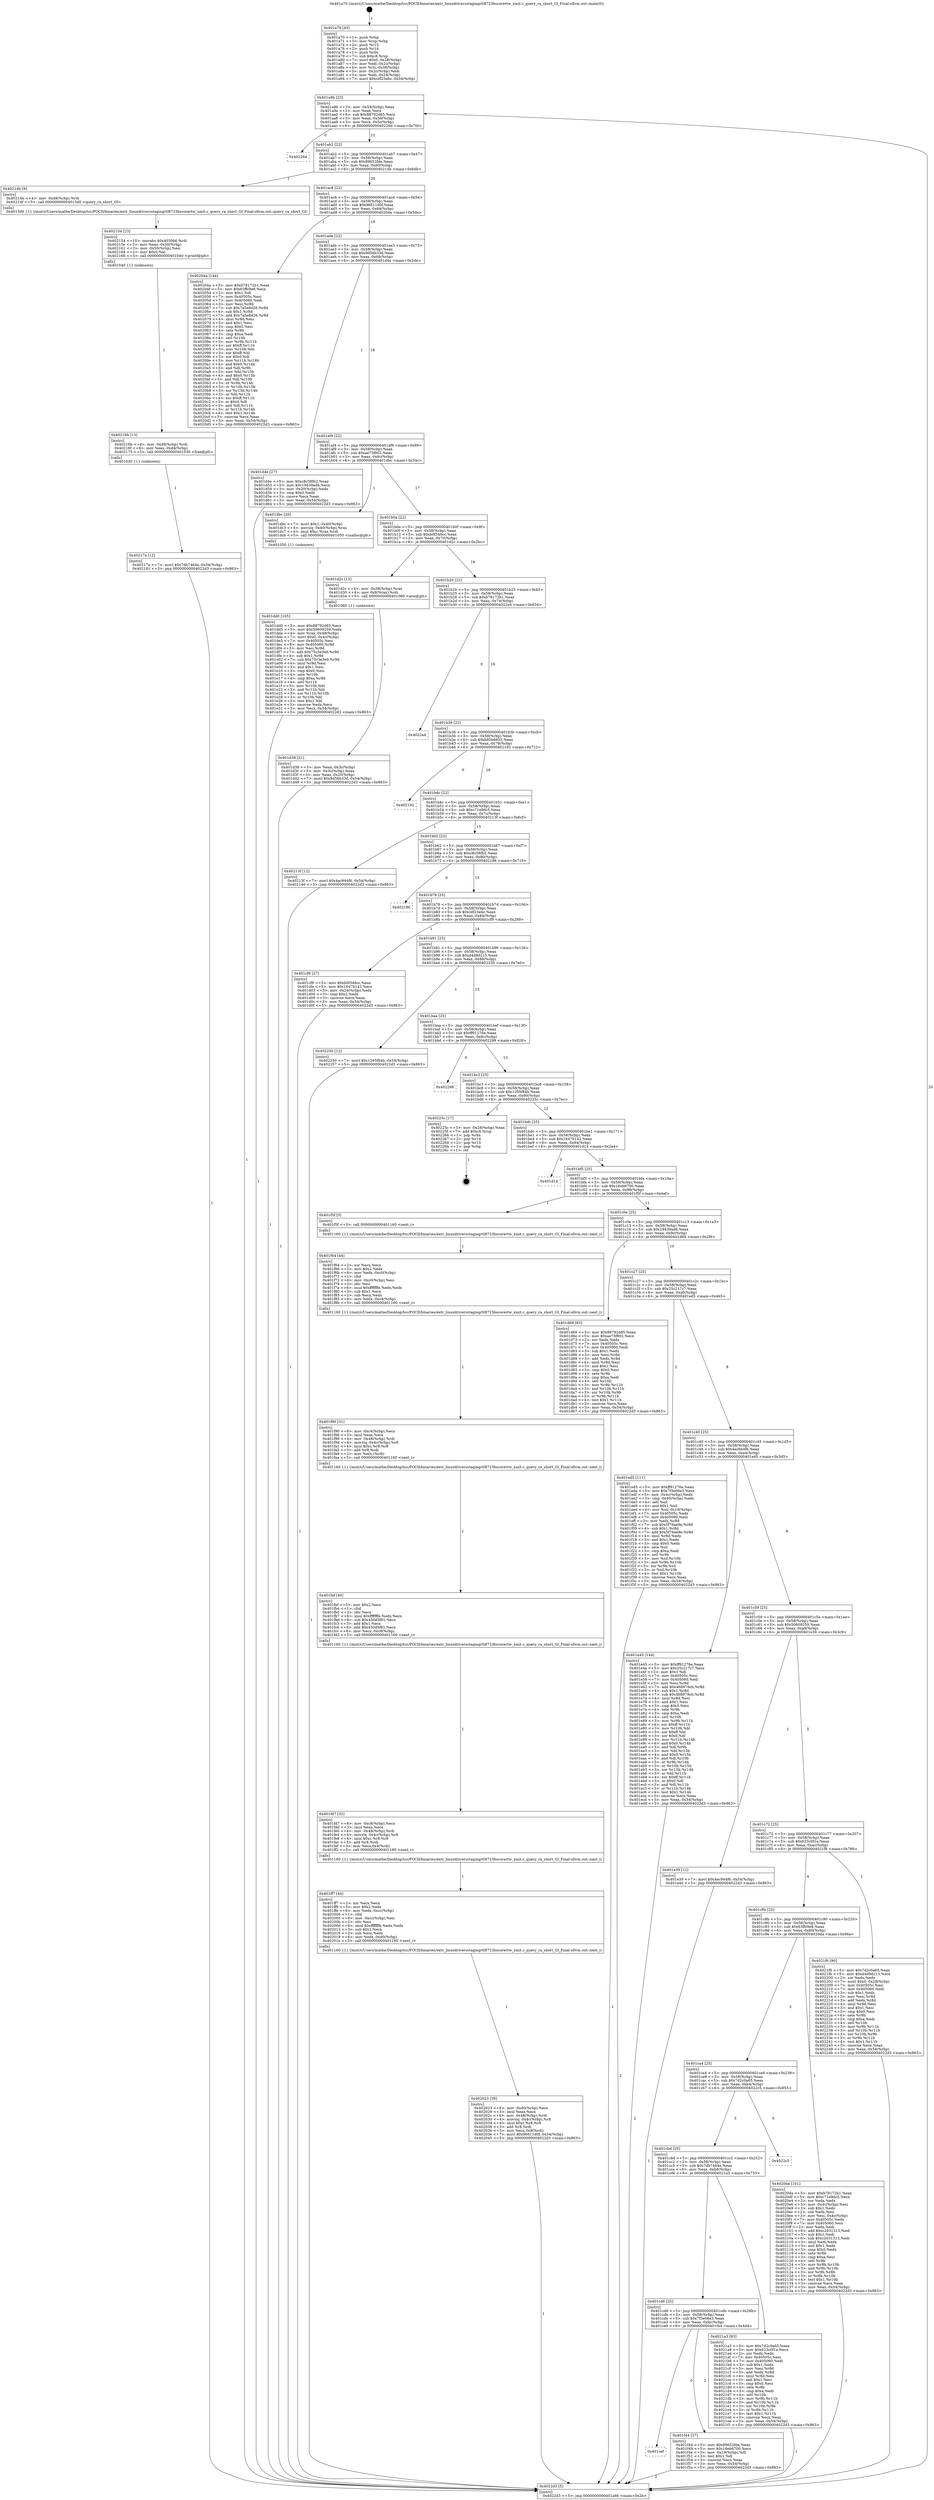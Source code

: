 digraph "0x401a70" {
  label = "0x401a70 (/mnt/c/Users/mathe/Desktop/tcc/POCII/binaries/extr_linuxdriversstagingrtl8723bscorertw_xmit.c_query_ra_short_GI_Final-ollvm.out::main(0))"
  labelloc = "t"
  node[shape=record]

  Entry [label="",width=0.3,height=0.3,shape=circle,fillcolor=black,style=filled]
  "0x401a9b" [label="{
     0x401a9b [23]\l
     | [instrs]\l
     &nbsp;&nbsp;0x401a9b \<+3\>: mov -0x54(%rbp),%eax\l
     &nbsp;&nbsp;0x401a9e \<+2\>: mov %eax,%ecx\l
     &nbsp;&nbsp;0x401aa0 \<+6\>: sub $0x88792d85,%ecx\l
     &nbsp;&nbsp;0x401aa6 \<+3\>: mov %eax,-0x58(%rbp)\l
     &nbsp;&nbsp;0x401aa9 \<+3\>: mov %ecx,-0x5c(%rbp)\l
     &nbsp;&nbsp;0x401aac \<+6\>: je 000000000040226d \<main+0x7fd\>\l
  }"]
  "0x40226d" [label="{
     0x40226d\l
  }", style=dashed]
  "0x401ab2" [label="{
     0x401ab2 [22]\l
     | [instrs]\l
     &nbsp;&nbsp;0x401ab2 \<+5\>: jmp 0000000000401ab7 \<main+0x47\>\l
     &nbsp;&nbsp;0x401ab7 \<+3\>: mov -0x58(%rbp),%eax\l
     &nbsp;&nbsp;0x401aba \<+5\>: sub $0x89652fde,%eax\l
     &nbsp;&nbsp;0x401abf \<+3\>: mov %eax,-0x60(%rbp)\l
     &nbsp;&nbsp;0x401ac2 \<+6\>: je 000000000040214b \<main+0x6db\>\l
  }"]
  Exit [label="",width=0.3,height=0.3,shape=circle,fillcolor=black,style=filled,peripheries=2]
  "0x40214b" [label="{
     0x40214b [9]\l
     | [instrs]\l
     &nbsp;&nbsp;0x40214b \<+4\>: mov -0x48(%rbp),%rdi\l
     &nbsp;&nbsp;0x40214f \<+5\>: call 00000000004015d0 \<query_ra_short_GI\>\l
     | [calls]\l
     &nbsp;&nbsp;0x4015d0 \{1\} (/mnt/c/Users/mathe/Desktop/tcc/POCII/binaries/extr_linuxdriversstagingrtl8723bscorertw_xmit.c_query_ra_short_GI_Final-ollvm.out::query_ra_short_GI)\l
  }"]
  "0x401ac8" [label="{
     0x401ac8 [22]\l
     | [instrs]\l
     &nbsp;&nbsp;0x401ac8 \<+5\>: jmp 0000000000401acd \<main+0x5d\>\l
     &nbsp;&nbsp;0x401acd \<+3\>: mov -0x58(%rbp),%eax\l
     &nbsp;&nbsp;0x401ad0 \<+5\>: sub $0x96611d0f,%eax\l
     &nbsp;&nbsp;0x401ad5 \<+3\>: mov %eax,-0x64(%rbp)\l
     &nbsp;&nbsp;0x401ad8 \<+6\>: je 000000000040204a \<main+0x5da\>\l
  }"]
  "0x40217a" [label="{
     0x40217a [12]\l
     | [instrs]\l
     &nbsp;&nbsp;0x40217a \<+7\>: movl $0x7db7464e,-0x54(%rbp)\l
     &nbsp;&nbsp;0x402181 \<+5\>: jmp 00000000004022d3 \<main+0x863\>\l
  }"]
  "0x40204a" [label="{
     0x40204a [144]\l
     | [instrs]\l
     &nbsp;&nbsp;0x40204a \<+5\>: mov $0xb78172b1,%eax\l
     &nbsp;&nbsp;0x40204f \<+5\>: mov $0x63ffc9e8,%ecx\l
     &nbsp;&nbsp;0x402054 \<+2\>: mov $0x1,%dl\l
     &nbsp;&nbsp;0x402056 \<+7\>: mov 0x40505c,%esi\l
     &nbsp;&nbsp;0x40205d \<+7\>: mov 0x405060,%edi\l
     &nbsp;&nbsp;0x402064 \<+3\>: mov %esi,%r8d\l
     &nbsp;&nbsp;0x402067 \<+7\>: sub $0x7a5e8d26,%r8d\l
     &nbsp;&nbsp;0x40206e \<+4\>: sub $0x1,%r8d\l
     &nbsp;&nbsp;0x402072 \<+7\>: add $0x7a5e8d26,%r8d\l
     &nbsp;&nbsp;0x402079 \<+4\>: imul %r8d,%esi\l
     &nbsp;&nbsp;0x40207d \<+3\>: and $0x1,%esi\l
     &nbsp;&nbsp;0x402080 \<+3\>: cmp $0x0,%esi\l
     &nbsp;&nbsp;0x402083 \<+4\>: sete %r9b\l
     &nbsp;&nbsp;0x402087 \<+3\>: cmp $0xa,%edi\l
     &nbsp;&nbsp;0x40208a \<+4\>: setl %r10b\l
     &nbsp;&nbsp;0x40208e \<+3\>: mov %r9b,%r11b\l
     &nbsp;&nbsp;0x402091 \<+4\>: xor $0xff,%r11b\l
     &nbsp;&nbsp;0x402095 \<+3\>: mov %r10b,%bl\l
     &nbsp;&nbsp;0x402098 \<+3\>: xor $0xff,%bl\l
     &nbsp;&nbsp;0x40209b \<+3\>: xor $0x0,%dl\l
     &nbsp;&nbsp;0x40209e \<+3\>: mov %r11b,%r14b\l
     &nbsp;&nbsp;0x4020a1 \<+4\>: and $0x0,%r14b\l
     &nbsp;&nbsp;0x4020a5 \<+3\>: and %dl,%r9b\l
     &nbsp;&nbsp;0x4020a8 \<+3\>: mov %bl,%r15b\l
     &nbsp;&nbsp;0x4020ab \<+4\>: and $0x0,%r15b\l
     &nbsp;&nbsp;0x4020af \<+3\>: and %dl,%r10b\l
     &nbsp;&nbsp;0x4020b2 \<+3\>: or %r9b,%r14b\l
     &nbsp;&nbsp;0x4020b5 \<+3\>: or %r10b,%r15b\l
     &nbsp;&nbsp;0x4020b8 \<+3\>: xor %r15b,%r14b\l
     &nbsp;&nbsp;0x4020bb \<+3\>: or %bl,%r11b\l
     &nbsp;&nbsp;0x4020be \<+4\>: xor $0xff,%r11b\l
     &nbsp;&nbsp;0x4020c2 \<+3\>: or $0x0,%dl\l
     &nbsp;&nbsp;0x4020c5 \<+3\>: and %dl,%r11b\l
     &nbsp;&nbsp;0x4020c8 \<+3\>: or %r11b,%r14b\l
     &nbsp;&nbsp;0x4020cb \<+4\>: test $0x1,%r14b\l
     &nbsp;&nbsp;0x4020cf \<+3\>: cmovne %ecx,%eax\l
     &nbsp;&nbsp;0x4020d2 \<+3\>: mov %eax,-0x54(%rbp)\l
     &nbsp;&nbsp;0x4020d5 \<+5\>: jmp 00000000004022d3 \<main+0x863\>\l
  }"]
  "0x401ade" [label="{
     0x401ade [22]\l
     | [instrs]\l
     &nbsp;&nbsp;0x401ade \<+5\>: jmp 0000000000401ae3 \<main+0x73\>\l
     &nbsp;&nbsp;0x401ae3 \<+3\>: mov -0x58(%rbp),%eax\l
     &nbsp;&nbsp;0x401ae6 \<+5\>: sub $0x9d56b33d,%eax\l
     &nbsp;&nbsp;0x401aeb \<+3\>: mov %eax,-0x68(%rbp)\l
     &nbsp;&nbsp;0x401aee \<+6\>: je 0000000000401d4e \<main+0x2de\>\l
  }"]
  "0x40216b" [label="{
     0x40216b [15]\l
     | [instrs]\l
     &nbsp;&nbsp;0x40216b \<+4\>: mov -0x48(%rbp),%rdi\l
     &nbsp;&nbsp;0x40216f \<+6\>: mov %eax,-0xd4(%rbp)\l
     &nbsp;&nbsp;0x402175 \<+5\>: call 0000000000401030 \<free@plt\>\l
     | [calls]\l
     &nbsp;&nbsp;0x401030 \{1\} (unknown)\l
  }"]
  "0x401d4e" [label="{
     0x401d4e [27]\l
     | [instrs]\l
     &nbsp;&nbsp;0x401d4e \<+5\>: mov $0xc8c58fb2,%eax\l
     &nbsp;&nbsp;0x401d53 \<+5\>: mov $0x19439ad6,%ecx\l
     &nbsp;&nbsp;0x401d58 \<+3\>: mov -0x20(%rbp),%edx\l
     &nbsp;&nbsp;0x401d5b \<+3\>: cmp $0x0,%edx\l
     &nbsp;&nbsp;0x401d5e \<+3\>: cmove %ecx,%eax\l
     &nbsp;&nbsp;0x401d61 \<+3\>: mov %eax,-0x54(%rbp)\l
     &nbsp;&nbsp;0x401d64 \<+5\>: jmp 00000000004022d3 \<main+0x863\>\l
  }"]
  "0x401af4" [label="{
     0x401af4 [22]\l
     | [instrs]\l
     &nbsp;&nbsp;0x401af4 \<+5\>: jmp 0000000000401af9 \<main+0x89\>\l
     &nbsp;&nbsp;0x401af9 \<+3\>: mov -0x58(%rbp),%eax\l
     &nbsp;&nbsp;0x401afc \<+5\>: sub $0xae73f802,%eax\l
     &nbsp;&nbsp;0x401b01 \<+3\>: mov %eax,-0x6c(%rbp)\l
     &nbsp;&nbsp;0x401b04 \<+6\>: je 0000000000401dbc \<main+0x34c\>\l
  }"]
  "0x402154" [label="{
     0x402154 [23]\l
     | [instrs]\l
     &nbsp;&nbsp;0x402154 \<+10\>: movabs $0x4030b6,%rdi\l
     &nbsp;&nbsp;0x40215e \<+3\>: mov %eax,-0x50(%rbp)\l
     &nbsp;&nbsp;0x402161 \<+3\>: mov -0x50(%rbp),%esi\l
     &nbsp;&nbsp;0x402164 \<+2\>: mov $0x0,%al\l
     &nbsp;&nbsp;0x402166 \<+5\>: call 0000000000401040 \<printf@plt\>\l
     | [calls]\l
     &nbsp;&nbsp;0x401040 \{1\} (unknown)\l
  }"]
  "0x401dbc" [label="{
     0x401dbc [20]\l
     | [instrs]\l
     &nbsp;&nbsp;0x401dbc \<+7\>: movl $0x1,-0x40(%rbp)\l
     &nbsp;&nbsp;0x401dc3 \<+4\>: movslq -0x40(%rbp),%rax\l
     &nbsp;&nbsp;0x401dc7 \<+4\>: imul $0xc,%rax,%rdi\l
     &nbsp;&nbsp;0x401dcb \<+5\>: call 0000000000401050 \<malloc@plt\>\l
     | [calls]\l
     &nbsp;&nbsp;0x401050 \{1\} (unknown)\l
  }"]
  "0x401b0a" [label="{
     0x401b0a [22]\l
     | [instrs]\l
     &nbsp;&nbsp;0x401b0a \<+5\>: jmp 0000000000401b0f \<main+0x9f\>\l
     &nbsp;&nbsp;0x401b0f \<+3\>: mov -0x58(%rbp),%eax\l
     &nbsp;&nbsp;0x401b12 \<+5\>: sub $0xb0f346cc,%eax\l
     &nbsp;&nbsp;0x401b17 \<+3\>: mov %eax,-0x70(%rbp)\l
     &nbsp;&nbsp;0x401b1a \<+6\>: je 0000000000401d2c \<main+0x2bc\>\l
  }"]
  "0x402023" [label="{
     0x402023 [39]\l
     | [instrs]\l
     &nbsp;&nbsp;0x402023 \<+6\>: mov -0xd0(%rbp),%ecx\l
     &nbsp;&nbsp;0x402029 \<+3\>: imul %eax,%ecx\l
     &nbsp;&nbsp;0x40202c \<+4\>: mov -0x48(%rbp),%rdi\l
     &nbsp;&nbsp;0x402030 \<+4\>: movslq -0x4c(%rbp),%r8\l
     &nbsp;&nbsp;0x402034 \<+4\>: imul $0xc,%r8,%r8\l
     &nbsp;&nbsp;0x402038 \<+3\>: add %r8,%rdi\l
     &nbsp;&nbsp;0x40203b \<+3\>: mov %ecx,0x8(%rdi)\l
     &nbsp;&nbsp;0x40203e \<+7\>: movl $0x96611d0f,-0x54(%rbp)\l
     &nbsp;&nbsp;0x402045 \<+5\>: jmp 00000000004022d3 \<main+0x863\>\l
  }"]
  "0x401d2c" [label="{
     0x401d2c [13]\l
     | [instrs]\l
     &nbsp;&nbsp;0x401d2c \<+4\>: mov -0x38(%rbp),%rax\l
     &nbsp;&nbsp;0x401d30 \<+4\>: mov 0x8(%rax),%rdi\l
     &nbsp;&nbsp;0x401d34 \<+5\>: call 0000000000401060 \<atoi@plt\>\l
     | [calls]\l
     &nbsp;&nbsp;0x401060 \{1\} (unknown)\l
  }"]
  "0x401b20" [label="{
     0x401b20 [22]\l
     | [instrs]\l
     &nbsp;&nbsp;0x401b20 \<+5\>: jmp 0000000000401b25 \<main+0xb5\>\l
     &nbsp;&nbsp;0x401b25 \<+3\>: mov -0x58(%rbp),%eax\l
     &nbsp;&nbsp;0x401b28 \<+5\>: sub $0xb78172b1,%eax\l
     &nbsp;&nbsp;0x401b2d \<+3\>: mov %eax,-0x74(%rbp)\l
     &nbsp;&nbsp;0x401b30 \<+6\>: je 00000000004022a4 \<main+0x834\>\l
  }"]
  "0x401ff7" [label="{
     0x401ff7 [44]\l
     | [instrs]\l
     &nbsp;&nbsp;0x401ff7 \<+2\>: xor %ecx,%ecx\l
     &nbsp;&nbsp;0x401ff9 \<+5\>: mov $0x2,%edx\l
     &nbsp;&nbsp;0x401ffe \<+6\>: mov %edx,-0xcc(%rbp)\l
     &nbsp;&nbsp;0x402004 \<+1\>: cltd\l
     &nbsp;&nbsp;0x402005 \<+6\>: mov -0xcc(%rbp),%esi\l
     &nbsp;&nbsp;0x40200b \<+2\>: idiv %esi\l
     &nbsp;&nbsp;0x40200d \<+6\>: imul $0xfffffffe,%edx,%edx\l
     &nbsp;&nbsp;0x402013 \<+3\>: sub $0x1,%ecx\l
     &nbsp;&nbsp;0x402016 \<+2\>: sub %ecx,%edx\l
     &nbsp;&nbsp;0x402018 \<+6\>: mov %edx,-0xd0(%rbp)\l
     &nbsp;&nbsp;0x40201e \<+5\>: call 0000000000401160 \<next_i\>\l
     | [calls]\l
     &nbsp;&nbsp;0x401160 \{1\} (/mnt/c/Users/mathe/Desktop/tcc/POCII/binaries/extr_linuxdriversstagingrtl8723bscorertw_xmit.c_query_ra_short_GI_Final-ollvm.out::next_i)\l
  }"]
  "0x4022a4" [label="{
     0x4022a4\l
  }", style=dashed]
  "0x401b36" [label="{
     0x401b36 [22]\l
     | [instrs]\l
     &nbsp;&nbsp;0x401b36 \<+5\>: jmp 0000000000401b3b \<main+0xcb\>\l
     &nbsp;&nbsp;0x401b3b \<+3\>: mov -0x58(%rbp),%eax\l
     &nbsp;&nbsp;0x401b3e \<+5\>: sub $0xb85b6653,%eax\l
     &nbsp;&nbsp;0x401b43 \<+3\>: mov %eax,-0x78(%rbp)\l
     &nbsp;&nbsp;0x401b46 \<+6\>: je 0000000000402192 \<main+0x722\>\l
  }"]
  "0x401fd7" [label="{
     0x401fd7 [32]\l
     | [instrs]\l
     &nbsp;&nbsp;0x401fd7 \<+6\>: mov -0xc8(%rbp),%ecx\l
     &nbsp;&nbsp;0x401fdd \<+3\>: imul %eax,%ecx\l
     &nbsp;&nbsp;0x401fe0 \<+4\>: mov -0x48(%rbp),%rdi\l
     &nbsp;&nbsp;0x401fe4 \<+4\>: movslq -0x4c(%rbp),%r8\l
     &nbsp;&nbsp;0x401fe8 \<+4\>: imul $0xc,%r8,%r8\l
     &nbsp;&nbsp;0x401fec \<+3\>: add %r8,%rdi\l
     &nbsp;&nbsp;0x401fef \<+3\>: mov %ecx,0x4(%rdi)\l
     &nbsp;&nbsp;0x401ff2 \<+5\>: call 0000000000401160 \<next_i\>\l
     | [calls]\l
     &nbsp;&nbsp;0x401160 \{1\} (/mnt/c/Users/mathe/Desktop/tcc/POCII/binaries/extr_linuxdriversstagingrtl8723bscorertw_xmit.c_query_ra_short_GI_Final-ollvm.out::next_i)\l
  }"]
  "0x402192" [label="{
     0x402192\l
  }", style=dashed]
  "0x401b4c" [label="{
     0x401b4c [22]\l
     | [instrs]\l
     &nbsp;&nbsp;0x401b4c \<+5\>: jmp 0000000000401b51 \<main+0xe1\>\l
     &nbsp;&nbsp;0x401b51 \<+3\>: mov -0x58(%rbp),%eax\l
     &nbsp;&nbsp;0x401b54 \<+5\>: sub $0xc71e9dc5,%eax\l
     &nbsp;&nbsp;0x401b59 \<+3\>: mov %eax,-0x7c(%rbp)\l
     &nbsp;&nbsp;0x401b5c \<+6\>: je 000000000040213f \<main+0x6cf\>\l
  }"]
  "0x401faf" [label="{
     0x401faf [40]\l
     | [instrs]\l
     &nbsp;&nbsp;0x401faf \<+5\>: mov $0x2,%ecx\l
     &nbsp;&nbsp;0x401fb4 \<+1\>: cltd\l
     &nbsp;&nbsp;0x401fb5 \<+2\>: idiv %ecx\l
     &nbsp;&nbsp;0x401fb7 \<+6\>: imul $0xfffffffe,%edx,%ecx\l
     &nbsp;&nbsp;0x401fbd \<+6\>: sub $0x450d5f81,%ecx\l
     &nbsp;&nbsp;0x401fc3 \<+3\>: add $0x1,%ecx\l
     &nbsp;&nbsp;0x401fc6 \<+6\>: add $0x450d5f81,%ecx\l
     &nbsp;&nbsp;0x401fcc \<+6\>: mov %ecx,-0xc8(%rbp)\l
     &nbsp;&nbsp;0x401fd2 \<+5\>: call 0000000000401160 \<next_i\>\l
     | [calls]\l
     &nbsp;&nbsp;0x401160 \{1\} (/mnt/c/Users/mathe/Desktop/tcc/POCII/binaries/extr_linuxdriversstagingrtl8723bscorertw_xmit.c_query_ra_short_GI_Final-ollvm.out::next_i)\l
  }"]
  "0x40213f" [label="{
     0x40213f [12]\l
     | [instrs]\l
     &nbsp;&nbsp;0x40213f \<+7\>: movl $0x4ac944f6,-0x54(%rbp)\l
     &nbsp;&nbsp;0x402146 \<+5\>: jmp 00000000004022d3 \<main+0x863\>\l
  }"]
  "0x401b62" [label="{
     0x401b62 [22]\l
     | [instrs]\l
     &nbsp;&nbsp;0x401b62 \<+5\>: jmp 0000000000401b67 \<main+0xf7\>\l
     &nbsp;&nbsp;0x401b67 \<+3\>: mov -0x58(%rbp),%eax\l
     &nbsp;&nbsp;0x401b6a \<+5\>: sub $0xc8c58fb2,%eax\l
     &nbsp;&nbsp;0x401b6f \<+3\>: mov %eax,-0x80(%rbp)\l
     &nbsp;&nbsp;0x401b72 \<+6\>: je 0000000000402186 \<main+0x716\>\l
  }"]
  "0x401f90" [label="{
     0x401f90 [31]\l
     | [instrs]\l
     &nbsp;&nbsp;0x401f90 \<+6\>: mov -0xc4(%rbp),%ecx\l
     &nbsp;&nbsp;0x401f96 \<+3\>: imul %eax,%ecx\l
     &nbsp;&nbsp;0x401f99 \<+4\>: mov -0x48(%rbp),%rdi\l
     &nbsp;&nbsp;0x401f9d \<+4\>: movslq -0x4c(%rbp),%r8\l
     &nbsp;&nbsp;0x401fa1 \<+4\>: imul $0xc,%r8,%r8\l
     &nbsp;&nbsp;0x401fa5 \<+3\>: add %r8,%rdi\l
     &nbsp;&nbsp;0x401fa8 \<+2\>: mov %ecx,(%rdi)\l
     &nbsp;&nbsp;0x401faa \<+5\>: call 0000000000401160 \<next_i\>\l
     | [calls]\l
     &nbsp;&nbsp;0x401160 \{1\} (/mnt/c/Users/mathe/Desktop/tcc/POCII/binaries/extr_linuxdriversstagingrtl8723bscorertw_xmit.c_query_ra_short_GI_Final-ollvm.out::next_i)\l
  }"]
  "0x402186" [label="{
     0x402186\l
  }", style=dashed]
  "0x401b78" [label="{
     0x401b78 [25]\l
     | [instrs]\l
     &nbsp;&nbsp;0x401b78 \<+5\>: jmp 0000000000401b7d \<main+0x10d\>\l
     &nbsp;&nbsp;0x401b7d \<+3\>: mov -0x58(%rbp),%eax\l
     &nbsp;&nbsp;0x401b80 \<+5\>: sub $0xcdf23ebc,%eax\l
     &nbsp;&nbsp;0x401b85 \<+6\>: mov %eax,-0x84(%rbp)\l
     &nbsp;&nbsp;0x401b8b \<+6\>: je 0000000000401cf9 \<main+0x289\>\l
  }"]
  "0x401f64" [label="{
     0x401f64 [44]\l
     | [instrs]\l
     &nbsp;&nbsp;0x401f64 \<+2\>: xor %ecx,%ecx\l
     &nbsp;&nbsp;0x401f66 \<+5\>: mov $0x2,%edx\l
     &nbsp;&nbsp;0x401f6b \<+6\>: mov %edx,-0xc0(%rbp)\l
     &nbsp;&nbsp;0x401f71 \<+1\>: cltd\l
     &nbsp;&nbsp;0x401f72 \<+6\>: mov -0xc0(%rbp),%esi\l
     &nbsp;&nbsp;0x401f78 \<+2\>: idiv %esi\l
     &nbsp;&nbsp;0x401f7a \<+6\>: imul $0xfffffffe,%edx,%edx\l
     &nbsp;&nbsp;0x401f80 \<+3\>: sub $0x1,%ecx\l
     &nbsp;&nbsp;0x401f83 \<+2\>: sub %ecx,%edx\l
     &nbsp;&nbsp;0x401f85 \<+6\>: mov %edx,-0xc4(%rbp)\l
     &nbsp;&nbsp;0x401f8b \<+5\>: call 0000000000401160 \<next_i\>\l
     | [calls]\l
     &nbsp;&nbsp;0x401160 \{1\} (/mnt/c/Users/mathe/Desktop/tcc/POCII/binaries/extr_linuxdriversstagingrtl8723bscorertw_xmit.c_query_ra_short_GI_Final-ollvm.out::next_i)\l
  }"]
  "0x401cf9" [label="{
     0x401cf9 [27]\l
     | [instrs]\l
     &nbsp;&nbsp;0x401cf9 \<+5\>: mov $0xb0f346cc,%eax\l
     &nbsp;&nbsp;0x401cfe \<+5\>: mov $0x1647b142,%ecx\l
     &nbsp;&nbsp;0x401d03 \<+3\>: mov -0x24(%rbp),%edx\l
     &nbsp;&nbsp;0x401d06 \<+3\>: cmp $0x2,%edx\l
     &nbsp;&nbsp;0x401d09 \<+3\>: cmovne %ecx,%eax\l
     &nbsp;&nbsp;0x401d0c \<+3\>: mov %eax,-0x54(%rbp)\l
     &nbsp;&nbsp;0x401d0f \<+5\>: jmp 00000000004022d3 \<main+0x863\>\l
  }"]
  "0x401b91" [label="{
     0x401b91 [25]\l
     | [instrs]\l
     &nbsp;&nbsp;0x401b91 \<+5\>: jmp 0000000000401b96 \<main+0x126\>\l
     &nbsp;&nbsp;0x401b96 \<+3\>: mov -0x58(%rbp),%eax\l
     &nbsp;&nbsp;0x401b99 \<+5\>: sub $0xd4d9d213,%eax\l
     &nbsp;&nbsp;0x401b9e \<+6\>: mov %eax,-0x88(%rbp)\l
     &nbsp;&nbsp;0x401ba4 \<+6\>: je 0000000000402250 \<main+0x7e0\>\l
  }"]
  "0x4022d3" [label="{
     0x4022d3 [5]\l
     | [instrs]\l
     &nbsp;&nbsp;0x4022d3 \<+5\>: jmp 0000000000401a9b \<main+0x2b\>\l
  }"]
  "0x401a70" [label="{
     0x401a70 [43]\l
     | [instrs]\l
     &nbsp;&nbsp;0x401a70 \<+1\>: push %rbp\l
     &nbsp;&nbsp;0x401a71 \<+3\>: mov %rsp,%rbp\l
     &nbsp;&nbsp;0x401a74 \<+2\>: push %r15\l
     &nbsp;&nbsp;0x401a76 \<+2\>: push %r14\l
     &nbsp;&nbsp;0x401a78 \<+1\>: push %rbx\l
     &nbsp;&nbsp;0x401a79 \<+7\>: sub $0xc8,%rsp\l
     &nbsp;&nbsp;0x401a80 \<+7\>: movl $0x0,-0x28(%rbp)\l
     &nbsp;&nbsp;0x401a87 \<+3\>: mov %edi,-0x2c(%rbp)\l
     &nbsp;&nbsp;0x401a8a \<+4\>: mov %rsi,-0x38(%rbp)\l
     &nbsp;&nbsp;0x401a8e \<+3\>: mov -0x2c(%rbp),%edi\l
     &nbsp;&nbsp;0x401a91 \<+3\>: mov %edi,-0x24(%rbp)\l
     &nbsp;&nbsp;0x401a94 \<+7\>: movl $0xcdf23ebc,-0x54(%rbp)\l
  }"]
  "0x401d39" [label="{
     0x401d39 [21]\l
     | [instrs]\l
     &nbsp;&nbsp;0x401d39 \<+3\>: mov %eax,-0x3c(%rbp)\l
     &nbsp;&nbsp;0x401d3c \<+3\>: mov -0x3c(%rbp),%eax\l
     &nbsp;&nbsp;0x401d3f \<+3\>: mov %eax,-0x20(%rbp)\l
     &nbsp;&nbsp;0x401d42 \<+7\>: movl $0x9d56b33d,-0x54(%rbp)\l
     &nbsp;&nbsp;0x401d49 \<+5\>: jmp 00000000004022d3 \<main+0x863\>\l
  }"]
  "0x401cef" [label="{
     0x401cef\l
  }", style=dashed]
  "0x402250" [label="{
     0x402250 [12]\l
     | [instrs]\l
     &nbsp;&nbsp;0x402250 \<+7\>: movl $0x1295f84b,-0x54(%rbp)\l
     &nbsp;&nbsp;0x402257 \<+5\>: jmp 00000000004022d3 \<main+0x863\>\l
  }"]
  "0x401baa" [label="{
     0x401baa [25]\l
     | [instrs]\l
     &nbsp;&nbsp;0x401baa \<+5\>: jmp 0000000000401baf \<main+0x13f\>\l
     &nbsp;&nbsp;0x401baf \<+3\>: mov -0x58(%rbp),%eax\l
     &nbsp;&nbsp;0x401bb2 \<+5\>: sub $0xff91276e,%eax\l
     &nbsp;&nbsp;0x401bb7 \<+6\>: mov %eax,-0x8c(%rbp)\l
     &nbsp;&nbsp;0x401bbd \<+6\>: je 0000000000402298 \<main+0x828\>\l
  }"]
  "0x401f44" [label="{
     0x401f44 [27]\l
     | [instrs]\l
     &nbsp;&nbsp;0x401f44 \<+5\>: mov $0x89652fde,%eax\l
     &nbsp;&nbsp;0x401f49 \<+5\>: mov $0x16eb6700,%ecx\l
     &nbsp;&nbsp;0x401f4e \<+3\>: mov -0x19(%rbp),%dl\l
     &nbsp;&nbsp;0x401f51 \<+3\>: test $0x1,%dl\l
     &nbsp;&nbsp;0x401f54 \<+3\>: cmovne %ecx,%eax\l
     &nbsp;&nbsp;0x401f57 \<+3\>: mov %eax,-0x54(%rbp)\l
     &nbsp;&nbsp;0x401f5a \<+5\>: jmp 00000000004022d3 \<main+0x863\>\l
  }"]
  "0x402298" [label="{
     0x402298\l
  }", style=dashed]
  "0x401bc3" [label="{
     0x401bc3 [25]\l
     | [instrs]\l
     &nbsp;&nbsp;0x401bc3 \<+5\>: jmp 0000000000401bc8 \<main+0x158\>\l
     &nbsp;&nbsp;0x401bc8 \<+3\>: mov -0x58(%rbp),%eax\l
     &nbsp;&nbsp;0x401bcb \<+5\>: sub $0x1295f84b,%eax\l
     &nbsp;&nbsp;0x401bd0 \<+6\>: mov %eax,-0x90(%rbp)\l
     &nbsp;&nbsp;0x401bd6 \<+6\>: je 000000000040225c \<main+0x7ec\>\l
  }"]
  "0x401cd6" [label="{
     0x401cd6 [25]\l
     | [instrs]\l
     &nbsp;&nbsp;0x401cd6 \<+5\>: jmp 0000000000401cdb \<main+0x26b\>\l
     &nbsp;&nbsp;0x401cdb \<+3\>: mov -0x58(%rbp),%eax\l
     &nbsp;&nbsp;0x401cde \<+5\>: sub $0x7f3e06e3,%eax\l
     &nbsp;&nbsp;0x401ce3 \<+6\>: mov %eax,-0xbc(%rbp)\l
     &nbsp;&nbsp;0x401ce9 \<+6\>: je 0000000000401f44 \<main+0x4d4\>\l
  }"]
  "0x40225c" [label="{
     0x40225c [17]\l
     | [instrs]\l
     &nbsp;&nbsp;0x40225c \<+3\>: mov -0x28(%rbp),%eax\l
     &nbsp;&nbsp;0x40225f \<+7\>: add $0xc8,%rsp\l
     &nbsp;&nbsp;0x402266 \<+1\>: pop %rbx\l
     &nbsp;&nbsp;0x402267 \<+2\>: pop %r14\l
     &nbsp;&nbsp;0x402269 \<+2\>: pop %r15\l
     &nbsp;&nbsp;0x40226b \<+1\>: pop %rbp\l
     &nbsp;&nbsp;0x40226c \<+1\>: ret\l
  }"]
  "0x401bdc" [label="{
     0x401bdc [25]\l
     | [instrs]\l
     &nbsp;&nbsp;0x401bdc \<+5\>: jmp 0000000000401be1 \<main+0x171\>\l
     &nbsp;&nbsp;0x401be1 \<+3\>: mov -0x58(%rbp),%eax\l
     &nbsp;&nbsp;0x401be4 \<+5\>: sub $0x1647b142,%eax\l
     &nbsp;&nbsp;0x401be9 \<+6\>: mov %eax,-0x94(%rbp)\l
     &nbsp;&nbsp;0x401bef \<+6\>: je 0000000000401d14 \<main+0x2a4\>\l
  }"]
  "0x4021a3" [label="{
     0x4021a3 [83]\l
     | [instrs]\l
     &nbsp;&nbsp;0x4021a3 \<+5\>: mov $0x7d2c0a65,%eax\l
     &nbsp;&nbsp;0x4021a8 \<+5\>: mov $0x623c0f1a,%ecx\l
     &nbsp;&nbsp;0x4021ad \<+2\>: xor %edx,%edx\l
     &nbsp;&nbsp;0x4021af \<+7\>: mov 0x40505c,%esi\l
     &nbsp;&nbsp;0x4021b6 \<+7\>: mov 0x405060,%edi\l
     &nbsp;&nbsp;0x4021bd \<+3\>: sub $0x1,%edx\l
     &nbsp;&nbsp;0x4021c0 \<+3\>: mov %esi,%r8d\l
     &nbsp;&nbsp;0x4021c3 \<+3\>: add %edx,%r8d\l
     &nbsp;&nbsp;0x4021c6 \<+4\>: imul %r8d,%esi\l
     &nbsp;&nbsp;0x4021ca \<+3\>: and $0x1,%esi\l
     &nbsp;&nbsp;0x4021cd \<+3\>: cmp $0x0,%esi\l
     &nbsp;&nbsp;0x4021d0 \<+4\>: sete %r9b\l
     &nbsp;&nbsp;0x4021d4 \<+3\>: cmp $0xa,%edi\l
     &nbsp;&nbsp;0x4021d7 \<+4\>: setl %r10b\l
     &nbsp;&nbsp;0x4021db \<+3\>: mov %r9b,%r11b\l
     &nbsp;&nbsp;0x4021de \<+3\>: and %r10b,%r11b\l
     &nbsp;&nbsp;0x4021e1 \<+3\>: xor %r10b,%r9b\l
     &nbsp;&nbsp;0x4021e4 \<+3\>: or %r9b,%r11b\l
     &nbsp;&nbsp;0x4021e7 \<+4\>: test $0x1,%r11b\l
     &nbsp;&nbsp;0x4021eb \<+3\>: cmovne %ecx,%eax\l
     &nbsp;&nbsp;0x4021ee \<+3\>: mov %eax,-0x54(%rbp)\l
     &nbsp;&nbsp;0x4021f1 \<+5\>: jmp 00000000004022d3 \<main+0x863\>\l
  }"]
  "0x401d14" [label="{
     0x401d14\l
  }", style=dashed]
  "0x401bf5" [label="{
     0x401bf5 [25]\l
     | [instrs]\l
     &nbsp;&nbsp;0x401bf5 \<+5\>: jmp 0000000000401bfa \<main+0x18a\>\l
     &nbsp;&nbsp;0x401bfa \<+3\>: mov -0x58(%rbp),%eax\l
     &nbsp;&nbsp;0x401bfd \<+5\>: sub $0x16eb6700,%eax\l
     &nbsp;&nbsp;0x401c02 \<+6\>: mov %eax,-0x98(%rbp)\l
     &nbsp;&nbsp;0x401c08 \<+6\>: je 0000000000401f5f \<main+0x4ef\>\l
  }"]
  "0x401cbd" [label="{
     0x401cbd [25]\l
     | [instrs]\l
     &nbsp;&nbsp;0x401cbd \<+5\>: jmp 0000000000401cc2 \<main+0x252\>\l
     &nbsp;&nbsp;0x401cc2 \<+3\>: mov -0x58(%rbp),%eax\l
     &nbsp;&nbsp;0x401cc5 \<+5\>: sub $0x7db7464e,%eax\l
     &nbsp;&nbsp;0x401cca \<+6\>: mov %eax,-0xb8(%rbp)\l
     &nbsp;&nbsp;0x401cd0 \<+6\>: je 00000000004021a3 \<main+0x733\>\l
  }"]
  "0x401f5f" [label="{
     0x401f5f [5]\l
     | [instrs]\l
     &nbsp;&nbsp;0x401f5f \<+5\>: call 0000000000401160 \<next_i\>\l
     | [calls]\l
     &nbsp;&nbsp;0x401160 \{1\} (/mnt/c/Users/mathe/Desktop/tcc/POCII/binaries/extr_linuxdriversstagingrtl8723bscorertw_xmit.c_query_ra_short_GI_Final-ollvm.out::next_i)\l
  }"]
  "0x401c0e" [label="{
     0x401c0e [25]\l
     | [instrs]\l
     &nbsp;&nbsp;0x401c0e \<+5\>: jmp 0000000000401c13 \<main+0x1a3\>\l
     &nbsp;&nbsp;0x401c13 \<+3\>: mov -0x58(%rbp),%eax\l
     &nbsp;&nbsp;0x401c16 \<+5\>: sub $0x19439ad6,%eax\l
     &nbsp;&nbsp;0x401c1b \<+6\>: mov %eax,-0x9c(%rbp)\l
     &nbsp;&nbsp;0x401c21 \<+6\>: je 0000000000401d69 \<main+0x2f9\>\l
  }"]
  "0x4022c5" [label="{
     0x4022c5\l
  }", style=dashed]
  "0x401d69" [label="{
     0x401d69 [83]\l
     | [instrs]\l
     &nbsp;&nbsp;0x401d69 \<+5\>: mov $0x88792d85,%eax\l
     &nbsp;&nbsp;0x401d6e \<+5\>: mov $0xae73f802,%ecx\l
     &nbsp;&nbsp;0x401d73 \<+2\>: xor %edx,%edx\l
     &nbsp;&nbsp;0x401d75 \<+7\>: mov 0x40505c,%esi\l
     &nbsp;&nbsp;0x401d7c \<+7\>: mov 0x405060,%edi\l
     &nbsp;&nbsp;0x401d83 \<+3\>: sub $0x1,%edx\l
     &nbsp;&nbsp;0x401d86 \<+3\>: mov %esi,%r8d\l
     &nbsp;&nbsp;0x401d89 \<+3\>: add %edx,%r8d\l
     &nbsp;&nbsp;0x401d8c \<+4\>: imul %r8d,%esi\l
     &nbsp;&nbsp;0x401d90 \<+3\>: and $0x1,%esi\l
     &nbsp;&nbsp;0x401d93 \<+3\>: cmp $0x0,%esi\l
     &nbsp;&nbsp;0x401d96 \<+4\>: sete %r9b\l
     &nbsp;&nbsp;0x401d9a \<+3\>: cmp $0xa,%edi\l
     &nbsp;&nbsp;0x401d9d \<+4\>: setl %r10b\l
     &nbsp;&nbsp;0x401da1 \<+3\>: mov %r9b,%r11b\l
     &nbsp;&nbsp;0x401da4 \<+3\>: and %r10b,%r11b\l
     &nbsp;&nbsp;0x401da7 \<+3\>: xor %r10b,%r9b\l
     &nbsp;&nbsp;0x401daa \<+3\>: or %r9b,%r11b\l
     &nbsp;&nbsp;0x401dad \<+4\>: test $0x1,%r11b\l
     &nbsp;&nbsp;0x401db1 \<+3\>: cmovne %ecx,%eax\l
     &nbsp;&nbsp;0x401db4 \<+3\>: mov %eax,-0x54(%rbp)\l
     &nbsp;&nbsp;0x401db7 \<+5\>: jmp 00000000004022d3 \<main+0x863\>\l
  }"]
  "0x401c27" [label="{
     0x401c27 [25]\l
     | [instrs]\l
     &nbsp;&nbsp;0x401c27 \<+5\>: jmp 0000000000401c2c \<main+0x1bc\>\l
     &nbsp;&nbsp;0x401c2c \<+3\>: mov -0x58(%rbp),%eax\l
     &nbsp;&nbsp;0x401c2f \<+5\>: sub $0x25c217c7,%eax\l
     &nbsp;&nbsp;0x401c34 \<+6\>: mov %eax,-0xa0(%rbp)\l
     &nbsp;&nbsp;0x401c3a \<+6\>: je 0000000000401ed5 \<main+0x465\>\l
  }"]
  "0x401dd0" [label="{
     0x401dd0 [105]\l
     | [instrs]\l
     &nbsp;&nbsp;0x401dd0 \<+5\>: mov $0x88792d85,%ecx\l
     &nbsp;&nbsp;0x401dd5 \<+5\>: mov $0x50609259,%edx\l
     &nbsp;&nbsp;0x401dda \<+4\>: mov %rax,-0x48(%rbp)\l
     &nbsp;&nbsp;0x401dde \<+7\>: movl $0x0,-0x4c(%rbp)\l
     &nbsp;&nbsp;0x401de5 \<+7\>: mov 0x40505c,%esi\l
     &nbsp;&nbsp;0x401dec \<+8\>: mov 0x405060,%r8d\l
     &nbsp;&nbsp;0x401df4 \<+3\>: mov %esi,%r9d\l
     &nbsp;&nbsp;0x401df7 \<+7\>: add $0x75c3e3e0,%r9d\l
     &nbsp;&nbsp;0x401dfe \<+4\>: sub $0x1,%r9d\l
     &nbsp;&nbsp;0x401e02 \<+7\>: sub $0x75c3e3e0,%r9d\l
     &nbsp;&nbsp;0x401e09 \<+4\>: imul %r9d,%esi\l
     &nbsp;&nbsp;0x401e0d \<+3\>: and $0x1,%esi\l
     &nbsp;&nbsp;0x401e10 \<+3\>: cmp $0x0,%esi\l
     &nbsp;&nbsp;0x401e13 \<+4\>: sete %r10b\l
     &nbsp;&nbsp;0x401e17 \<+4\>: cmp $0xa,%r8d\l
     &nbsp;&nbsp;0x401e1b \<+4\>: setl %r11b\l
     &nbsp;&nbsp;0x401e1f \<+3\>: mov %r10b,%bl\l
     &nbsp;&nbsp;0x401e22 \<+3\>: and %r11b,%bl\l
     &nbsp;&nbsp;0x401e25 \<+3\>: xor %r11b,%r10b\l
     &nbsp;&nbsp;0x401e28 \<+3\>: or %r10b,%bl\l
     &nbsp;&nbsp;0x401e2b \<+3\>: test $0x1,%bl\l
     &nbsp;&nbsp;0x401e2e \<+3\>: cmovne %edx,%ecx\l
     &nbsp;&nbsp;0x401e31 \<+3\>: mov %ecx,-0x54(%rbp)\l
     &nbsp;&nbsp;0x401e34 \<+5\>: jmp 00000000004022d3 \<main+0x863\>\l
  }"]
  "0x401ca4" [label="{
     0x401ca4 [25]\l
     | [instrs]\l
     &nbsp;&nbsp;0x401ca4 \<+5\>: jmp 0000000000401ca9 \<main+0x239\>\l
     &nbsp;&nbsp;0x401ca9 \<+3\>: mov -0x58(%rbp),%eax\l
     &nbsp;&nbsp;0x401cac \<+5\>: sub $0x7d2c0a65,%eax\l
     &nbsp;&nbsp;0x401cb1 \<+6\>: mov %eax,-0xb4(%rbp)\l
     &nbsp;&nbsp;0x401cb7 \<+6\>: je 00000000004022c5 \<main+0x855\>\l
  }"]
  "0x401ed5" [label="{
     0x401ed5 [111]\l
     | [instrs]\l
     &nbsp;&nbsp;0x401ed5 \<+5\>: mov $0xff91276e,%eax\l
     &nbsp;&nbsp;0x401eda \<+5\>: mov $0x7f3e06e3,%ecx\l
     &nbsp;&nbsp;0x401edf \<+3\>: mov -0x4c(%rbp),%edx\l
     &nbsp;&nbsp;0x401ee2 \<+3\>: cmp -0x40(%rbp),%edx\l
     &nbsp;&nbsp;0x401ee5 \<+4\>: setl %sil\l
     &nbsp;&nbsp;0x401ee9 \<+4\>: and $0x1,%sil\l
     &nbsp;&nbsp;0x401eed \<+4\>: mov %sil,-0x19(%rbp)\l
     &nbsp;&nbsp;0x401ef1 \<+7\>: mov 0x40505c,%edx\l
     &nbsp;&nbsp;0x401ef8 \<+7\>: mov 0x405060,%edi\l
     &nbsp;&nbsp;0x401eff \<+3\>: mov %edx,%r8d\l
     &nbsp;&nbsp;0x401f02 \<+7\>: sub $0x5f76ae9e,%r8d\l
     &nbsp;&nbsp;0x401f09 \<+4\>: sub $0x1,%r8d\l
     &nbsp;&nbsp;0x401f0d \<+7\>: add $0x5f76ae9e,%r8d\l
     &nbsp;&nbsp;0x401f14 \<+4\>: imul %r8d,%edx\l
     &nbsp;&nbsp;0x401f18 \<+3\>: and $0x1,%edx\l
     &nbsp;&nbsp;0x401f1b \<+3\>: cmp $0x0,%edx\l
     &nbsp;&nbsp;0x401f1e \<+4\>: sete %sil\l
     &nbsp;&nbsp;0x401f22 \<+3\>: cmp $0xa,%edi\l
     &nbsp;&nbsp;0x401f25 \<+4\>: setl %r9b\l
     &nbsp;&nbsp;0x401f29 \<+3\>: mov %sil,%r10b\l
     &nbsp;&nbsp;0x401f2c \<+3\>: and %r9b,%r10b\l
     &nbsp;&nbsp;0x401f2f \<+3\>: xor %r9b,%sil\l
     &nbsp;&nbsp;0x401f32 \<+3\>: or %sil,%r10b\l
     &nbsp;&nbsp;0x401f35 \<+4\>: test $0x1,%r10b\l
     &nbsp;&nbsp;0x401f39 \<+3\>: cmovne %ecx,%eax\l
     &nbsp;&nbsp;0x401f3c \<+3\>: mov %eax,-0x54(%rbp)\l
     &nbsp;&nbsp;0x401f3f \<+5\>: jmp 00000000004022d3 \<main+0x863\>\l
  }"]
  "0x401c40" [label="{
     0x401c40 [25]\l
     | [instrs]\l
     &nbsp;&nbsp;0x401c40 \<+5\>: jmp 0000000000401c45 \<main+0x1d5\>\l
     &nbsp;&nbsp;0x401c45 \<+3\>: mov -0x58(%rbp),%eax\l
     &nbsp;&nbsp;0x401c48 \<+5\>: sub $0x4ac944f6,%eax\l
     &nbsp;&nbsp;0x401c4d \<+6\>: mov %eax,-0xa4(%rbp)\l
     &nbsp;&nbsp;0x401c53 \<+6\>: je 0000000000401e45 \<main+0x3d5\>\l
  }"]
  "0x4020da" [label="{
     0x4020da [101]\l
     | [instrs]\l
     &nbsp;&nbsp;0x4020da \<+5\>: mov $0xb78172b1,%eax\l
     &nbsp;&nbsp;0x4020df \<+5\>: mov $0xc71e9dc5,%ecx\l
     &nbsp;&nbsp;0x4020e4 \<+2\>: xor %edx,%edx\l
     &nbsp;&nbsp;0x4020e6 \<+3\>: mov -0x4c(%rbp),%esi\l
     &nbsp;&nbsp;0x4020e9 \<+3\>: sub $0x1,%edx\l
     &nbsp;&nbsp;0x4020ec \<+2\>: sub %edx,%esi\l
     &nbsp;&nbsp;0x4020ee \<+3\>: mov %esi,-0x4c(%rbp)\l
     &nbsp;&nbsp;0x4020f1 \<+7\>: mov 0x40505c,%edx\l
     &nbsp;&nbsp;0x4020f8 \<+7\>: mov 0x405060,%esi\l
     &nbsp;&nbsp;0x4020ff \<+2\>: mov %edx,%edi\l
     &nbsp;&nbsp;0x402101 \<+6\>: add $0xc2031313,%edi\l
     &nbsp;&nbsp;0x402107 \<+3\>: sub $0x1,%edi\l
     &nbsp;&nbsp;0x40210a \<+6\>: sub $0xc2031313,%edi\l
     &nbsp;&nbsp;0x402110 \<+3\>: imul %edi,%edx\l
     &nbsp;&nbsp;0x402113 \<+3\>: and $0x1,%edx\l
     &nbsp;&nbsp;0x402116 \<+3\>: cmp $0x0,%edx\l
     &nbsp;&nbsp;0x402119 \<+4\>: sete %r8b\l
     &nbsp;&nbsp;0x40211d \<+3\>: cmp $0xa,%esi\l
     &nbsp;&nbsp;0x402120 \<+4\>: setl %r9b\l
     &nbsp;&nbsp;0x402124 \<+3\>: mov %r8b,%r10b\l
     &nbsp;&nbsp;0x402127 \<+3\>: and %r9b,%r10b\l
     &nbsp;&nbsp;0x40212a \<+3\>: xor %r9b,%r8b\l
     &nbsp;&nbsp;0x40212d \<+3\>: or %r8b,%r10b\l
     &nbsp;&nbsp;0x402130 \<+4\>: test $0x1,%r10b\l
     &nbsp;&nbsp;0x402134 \<+3\>: cmovne %ecx,%eax\l
     &nbsp;&nbsp;0x402137 \<+3\>: mov %eax,-0x54(%rbp)\l
     &nbsp;&nbsp;0x40213a \<+5\>: jmp 00000000004022d3 \<main+0x863\>\l
  }"]
  "0x401e45" [label="{
     0x401e45 [144]\l
     | [instrs]\l
     &nbsp;&nbsp;0x401e45 \<+5\>: mov $0xff91276e,%eax\l
     &nbsp;&nbsp;0x401e4a \<+5\>: mov $0x25c217c7,%ecx\l
     &nbsp;&nbsp;0x401e4f \<+2\>: mov $0x1,%dl\l
     &nbsp;&nbsp;0x401e51 \<+7\>: mov 0x40505c,%esi\l
     &nbsp;&nbsp;0x401e58 \<+7\>: mov 0x405060,%edi\l
     &nbsp;&nbsp;0x401e5f \<+3\>: mov %esi,%r8d\l
     &nbsp;&nbsp;0x401e62 \<+7\>: add $0x468979cb,%r8d\l
     &nbsp;&nbsp;0x401e69 \<+4\>: sub $0x1,%r8d\l
     &nbsp;&nbsp;0x401e6d \<+7\>: sub $0x468979cb,%r8d\l
     &nbsp;&nbsp;0x401e74 \<+4\>: imul %r8d,%esi\l
     &nbsp;&nbsp;0x401e78 \<+3\>: and $0x1,%esi\l
     &nbsp;&nbsp;0x401e7b \<+3\>: cmp $0x0,%esi\l
     &nbsp;&nbsp;0x401e7e \<+4\>: sete %r9b\l
     &nbsp;&nbsp;0x401e82 \<+3\>: cmp $0xa,%edi\l
     &nbsp;&nbsp;0x401e85 \<+4\>: setl %r10b\l
     &nbsp;&nbsp;0x401e89 \<+3\>: mov %r9b,%r11b\l
     &nbsp;&nbsp;0x401e8c \<+4\>: xor $0xff,%r11b\l
     &nbsp;&nbsp;0x401e90 \<+3\>: mov %r10b,%bl\l
     &nbsp;&nbsp;0x401e93 \<+3\>: xor $0xff,%bl\l
     &nbsp;&nbsp;0x401e96 \<+3\>: xor $0x0,%dl\l
     &nbsp;&nbsp;0x401e99 \<+3\>: mov %r11b,%r14b\l
     &nbsp;&nbsp;0x401e9c \<+4\>: and $0x0,%r14b\l
     &nbsp;&nbsp;0x401ea0 \<+3\>: and %dl,%r9b\l
     &nbsp;&nbsp;0x401ea3 \<+3\>: mov %bl,%r15b\l
     &nbsp;&nbsp;0x401ea6 \<+4\>: and $0x0,%r15b\l
     &nbsp;&nbsp;0x401eaa \<+3\>: and %dl,%r10b\l
     &nbsp;&nbsp;0x401ead \<+3\>: or %r9b,%r14b\l
     &nbsp;&nbsp;0x401eb0 \<+3\>: or %r10b,%r15b\l
     &nbsp;&nbsp;0x401eb3 \<+3\>: xor %r15b,%r14b\l
     &nbsp;&nbsp;0x401eb6 \<+3\>: or %bl,%r11b\l
     &nbsp;&nbsp;0x401eb9 \<+4\>: xor $0xff,%r11b\l
     &nbsp;&nbsp;0x401ebd \<+3\>: or $0x0,%dl\l
     &nbsp;&nbsp;0x401ec0 \<+3\>: and %dl,%r11b\l
     &nbsp;&nbsp;0x401ec3 \<+3\>: or %r11b,%r14b\l
     &nbsp;&nbsp;0x401ec6 \<+4\>: test $0x1,%r14b\l
     &nbsp;&nbsp;0x401eca \<+3\>: cmovne %ecx,%eax\l
     &nbsp;&nbsp;0x401ecd \<+3\>: mov %eax,-0x54(%rbp)\l
     &nbsp;&nbsp;0x401ed0 \<+5\>: jmp 00000000004022d3 \<main+0x863\>\l
  }"]
  "0x401c59" [label="{
     0x401c59 [25]\l
     | [instrs]\l
     &nbsp;&nbsp;0x401c59 \<+5\>: jmp 0000000000401c5e \<main+0x1ee\>\l
     &nbsp;&nbsp;0x401c5e \<+3\>: mov -0x58(%rbp),%eax\l
     &nbsp;&nbsp;0x401c61 \<+5\>: sub $0x50609259,%eax\l
     &nbsp;&nbsp;0x401c66 \<+6\>: mov %eax,-0xa8(%rbp)\l
     &nbsp;&nbsp;0x401c6c \<+6\>: je 0000000000401e39 \<main+0x3c9\>\l
  }"]
  "0x401c8b" [label="{
     0x401c8b [25]\l
     | [instrs]\l
     &nbsp;&nbsp;0x401c8b \<+5\>: jmp 0000000000401c90 \<main+0x220\>\l
     &nbsp;&nbsp;0x401c90 \<+3\>: mov -0x58(%rbp),%eax\l
     &nbsp;&nbsp;0x401c93 \<+5\>: sub $0x63ffc9e8,%eax\l
     &nbsp;&nbsp;0x401c98 \<+6\>: mov %eax,-0xb0(%rbp)\l
     &nbsp;&nbsp;0x401c9e \<+6\>: je 00000000004020da \<main+0x66a\>\l
  }"]
  "0x401e39" [label="{
     0x401e39 [12]\l
     | [instrs]\l
     &nbsp;&nbsp;0x401e39 \<+7\>: movl $0x4ac944f6,-0x54(%rbp)\l
     &nbsp;&nbsp;0x401e40 \<+5\>: jmp 00000000004022d3 \<main+0x863\>\l
  }"]
  "0x401c72" [label="{
     0x401c72 [25]\l
     | [instrs]\l
     &nbsp;&nbsp;0x401c72 \<+5\>: jmp 0000000000401c77 \<main+0x207\>\l
     &nbsp;&nbsp;0x401c77 \<+3\>: mov -0x58(%rbp),%eax\l
     &nbsp;&nbsp;0x401c7a \<+5\>: sub $0x623c0f1a,%eax\l
     &nbsp;&nbsp;0x401c7f \<+6\>: mov %eax,-0xac(%rbp)\l
     &nbsp;&nbsp;0x401c85 \<+6\>: je 00000000004021f6 \<main+0x786\>\l
  }"]
  "0x4021f6" [label="{
     0x4021f6 [90]\l
     | [instrs]\l
     &nbsp;&nbsp;0x4021f6 \<+5\>: mov $0x7d2c0a65,%eax\l
     &nbsp;&nbsp;0x4021fb \<+5\>: mov $0xd4d9d213,%ecx\l
     &nbsp;&nbsp;0x402200 \<+2\>: xor %edx,%edx\l
     &nbsp;&nbsp;0x402202 \<+7\>: movl $0x0,-0x28(%rbp)\l
     &nbsp;&nbsp;0x402209 \<+7\>: mov 0x40505c,%esi\l
     &nbsp;&nbsp;0x402210 \<+7\>: mov 0x405060,%edi\l
     &nbsp;&nbsp;0x402217 \<+3\>: sub $0x1,%edx\l
     &nbsp;&nbsp;0x40221a \<+3\>: mov %esi,%r8d\l
     &nbsp;&nbsp;0x40221d \<+3\>: add %edx,%r8d\l
     &nbsp;&nbsp;0x402220 \<+4\>: imul %r8d,%esi\l
     &nbsp;&nbsp;0x402224 \<+3\>: and $0x1,%esi\l
     &nbsp;&nbsp;0x402227 \<+3\>: cmp $0x0,%esi\l
     &nbsp;&nbsp;0x40222a \<+4\>: sete %r9b\l
     &nbsp;&nbsp;0x40222e \<+3\>: cmp $0xa,%edi\l
     &nbsp;&nbsp;0x402231 \<+4\>: setl %r10b\l
     &nbsp;&nbsp;0x402235 \<+3\>: mov %r9b,%r11b\l
     &nbsp;&nbsp;0x402238 \<+3\>: and %r10b,%r11b\l
     &nbsp;&nbsp;0x40223b \<+3\>: xor %r10b,%r9b\l
     &nbsp;&nbsp;0x40223e \<+3\>: or %r9b,%r11b\l
     &nbsp;&nbsp;0x402241 \<+4\>: test $0x1,%r11b\l
     &nbsp;&nbsp;0x402245 \<+3\>: cmovne %ecx,%eax\l
     &nbsp;&nbsp;0x402248 \<+3\>: mov %eax,-0x54(%rbp)\l
     &nbsp;&nbsp;0x40224b \<+5\>: jmp 00000000004022d3 \<main+0x863\>\l
  }"]
  Entry -> "0x401a70" [label=" 1"]
  "0x401a9b" -> "0x40226d" [label=" 0"]
  "0x401a9b" -> "0x401ab2" [label=" 21"]
  "0x40225c" -> Exit [label=" 1"]
  "0x401ab2" -> "0x40214b" [label=" 1"]
  "0x401ab2" -> "0x401ac8" [label=" 20"]
  "0x402250" -> "0x4022d3" [label=" 1"]
  "0x401ac8" -> "0x40204a" [label=" 1"]
  "0x401ac8" -> "0x401ade" [label=" 19"]
  "0x4021f6" -> "0x4022d3" [label=" 1"]
  "0x401ade" -> "0x401d4e" [label=" 1"]
  "0x401ade" -> "0x401af4" [label=" 18"]
  "0x4021a3" -> "0x4022d3" [label=" 1"]
  "0x401af4" -> "0x401dbc" [label=" 1"]
  "0x401af4" -> "0x401b0a" [label=" 17"]
  "0x40217a" -> "0x4022d3" [label=" 1"]
  "0x401b0a" -> "0x401d2c" [label=" 1"]
  "0x401b0a" -> "0x401b20" [label=" 16"]
  "0x40216b" -> "0x40217a" [label=" 1"]
  "0x401b20" -> "0x4022a4" [label=" 0"]
  "0x401b20" -> "0x401b36" [label=" 16"]
  "0x402154" -> "0x40216b" [label=" 1"]
  "0x401b36" -> "0x402192" [label=" 0"]
  "0x401b36" -> "0x401b4c" [label=" 16"]
  "0x40214b" -> "0x402154" [label=" 1"]
  "0x401b4c" -> "0x40213f" [label=" 1"]
  "0x401b4c" -> "0x401b62" [label=" 15"]
  "0x40213f" -> "0x4022d3" [label=" 1"]
  "0x401b62" -> "0x402186" [label=" 0"]
  "0x401b62" -> "0x401b78" [label=" 15"]
  "0x4020da" -> "0x4022d3" [label=" 1"]
  "0x401b78" -> "0x401cf9" [label=" 1"]
  "0x401b78" -> "0x401b91" [label=" 14"]
  "0x401cf9" -> "0x4022d3" [label=" 1"]
  "0x401a70" -> "0x401a9b" [label=" 1"]
  "0x4022d3" -> "0x401a9b" [label=" 20"]
  "0x401d2c" -> "0x401d39" [label=" 1"]
  "0x401d39" -> "0x4022d3" [label=" 1"]
  "0x401d4e" -> "0x4022d3" [label=" 1"]
  "0x40204a" -> "0x4022d3" [label=" 1"]
  "0x401b91" -> "0x402250" [label=" 1"]
  "0x401b91" -> "0x401baa" [label=" 13"]
  "0x402023" -> "0x4022d3" [label=" 1"]
  "0x401baa" -> "0x402298" [label=" 0"]
  "0x401baa" -> "0x401bc3" [label=" 13"]
  "0x401ff7" -> "0x402023" [label=" 1"]
  "0x401bc3" -> "0x40225c" [label=" 1"]
  "0x401bc3" -> "0x401bdc" [label=" 12"]
  "0x401faf" -> "0x401fd7" [label=" 1"]
  "0x401bdc" -> "0x401d14" [label=" 0"]
  "0x401bdc" -> "0x401bf5" [label=" 12"]
  "0x401f90" -> "0x401faf" [label=" 1"]
  "0x401bf5" -> "0x401f5f" [label=" 1"]
  "0x401bf5" -> "0x401c0e" [label=" 11"]
  "0x401f5f" -> "0x401f64" [label=" 1"]
  "0x401c0e" -> "0x401d69" [label=" 1"]
  "0x401c0e" -> "0x401c27" [label=" 10"]
  "0x401d69" -> "0x4022d3" [label=" 1"]
  "0x401dbc" -> "0x401dd0" [label=" 1"]
  "0x401dd0" -> "0x4022d3" [label=" 1"]
  "0x401f44" -> "0x4022d3" [label=" 2"]
  "0x401c27" -> "0x401ed5" [label=" 2"]
  "0x401c27" -> "0x401c40" [label=" 8"]
  "0x401cd6" -> "0x401f44" [label=" 2"]
  "0x401c40" -> "0x401e45" [label=" 2"]
  "0x401c40" -> "0x401c59" [label=" 6"]
  "0x401fd7" -> "0x401ff7" [label=" 1"]
  "0x401c59" -> "0x401e39" [label=" 1"]
  "0x401c59" -> "0x401c72" [label=" 5"]
  "0x401e39" -> "0x4022d3" [label=" 1"]
  "0x401e45" -> "0x4022d3" [label=" 2"]
  "0x401ed5" -> "0x4022d3" [label=" 2"]
  "0x401cbd" -> "0x4021a3" [label=" 1"]
  "0x401c72" -> "0x4021f6" [label=" 1"]
  "0x401c72" -> "0x401c8b" [label=" 4"]
  "0x401cbd" -> "0x401cd6" [label=" 2"]
  "0x401c8b" -> "0x4020da" [label=" 1"]
  "0x401c8b" -> "0x401ca4" [label=" 3"]
  "0x401cd6" -> "0x401cef" [label=" 0"]
  "0x401ca4" -> "0x4022c5" [label=" 0"]
  "0x401ca4" -> "0x401cbd" [label=" 3"]
  "0x401f64" -> "0x401f90" [label=" 1"]
}
